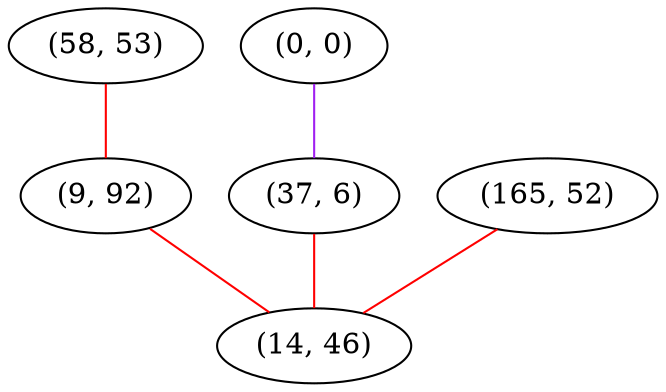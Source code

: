 graph "" {
"(58, 53)";
"(0, 0)";
"(37, 6)";
"(9, 92)";
"(165, 52)";
"(14, 46)";
"(58, 53)" -- "(9, 92)"  [color=red, key=0, weight=1];
"(0, 0)" -- "(37, 6)"  [color=purple, key=0, weight=4];
"(37, 6)" -- "(14, 46)"  [color=red, key=0, weight=1];
"(9, 92)" -- "(14, 46)"  [color=red, key=0, weight=1];
"(165, 52)" -- "(14, 46)"  [color=red, key=0, weight=1];
}
